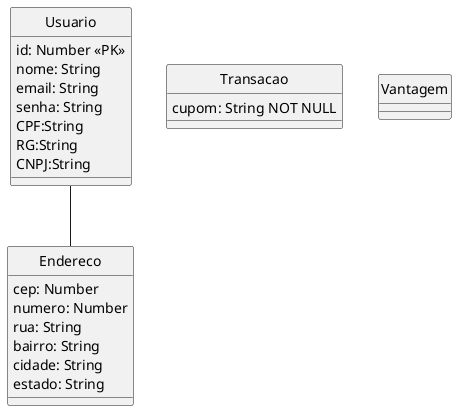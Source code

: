 @startuml DER

skinparam classAttributeIconSize 0
hide circle

'Usuario
'Carteira
'Transacao
'Vantagem
entity Usuario{
    id: Number <<PK>>
    nome: String
    email: String
    senha: String
    CPF:String
    RG:String
    CNPJ:String
}

entity Endereco{
    cep: Number
    numero: Number
    rua: String
    bairro: String
    cidade: String
    estado: String
}

entity Transacao{
    cupom: String NOT NULL
}

entity Vantagem{

}

'--------------------------------------
'RELACIONAMENTOS
'--------------------------------------

Usuario -- Endereco


'Entity01|..|| Entity02
'Entity03 }o..o| Entity04
'Entity05 ||--o{Entity06
'Entity07 |o--|| Entity08
@enduml